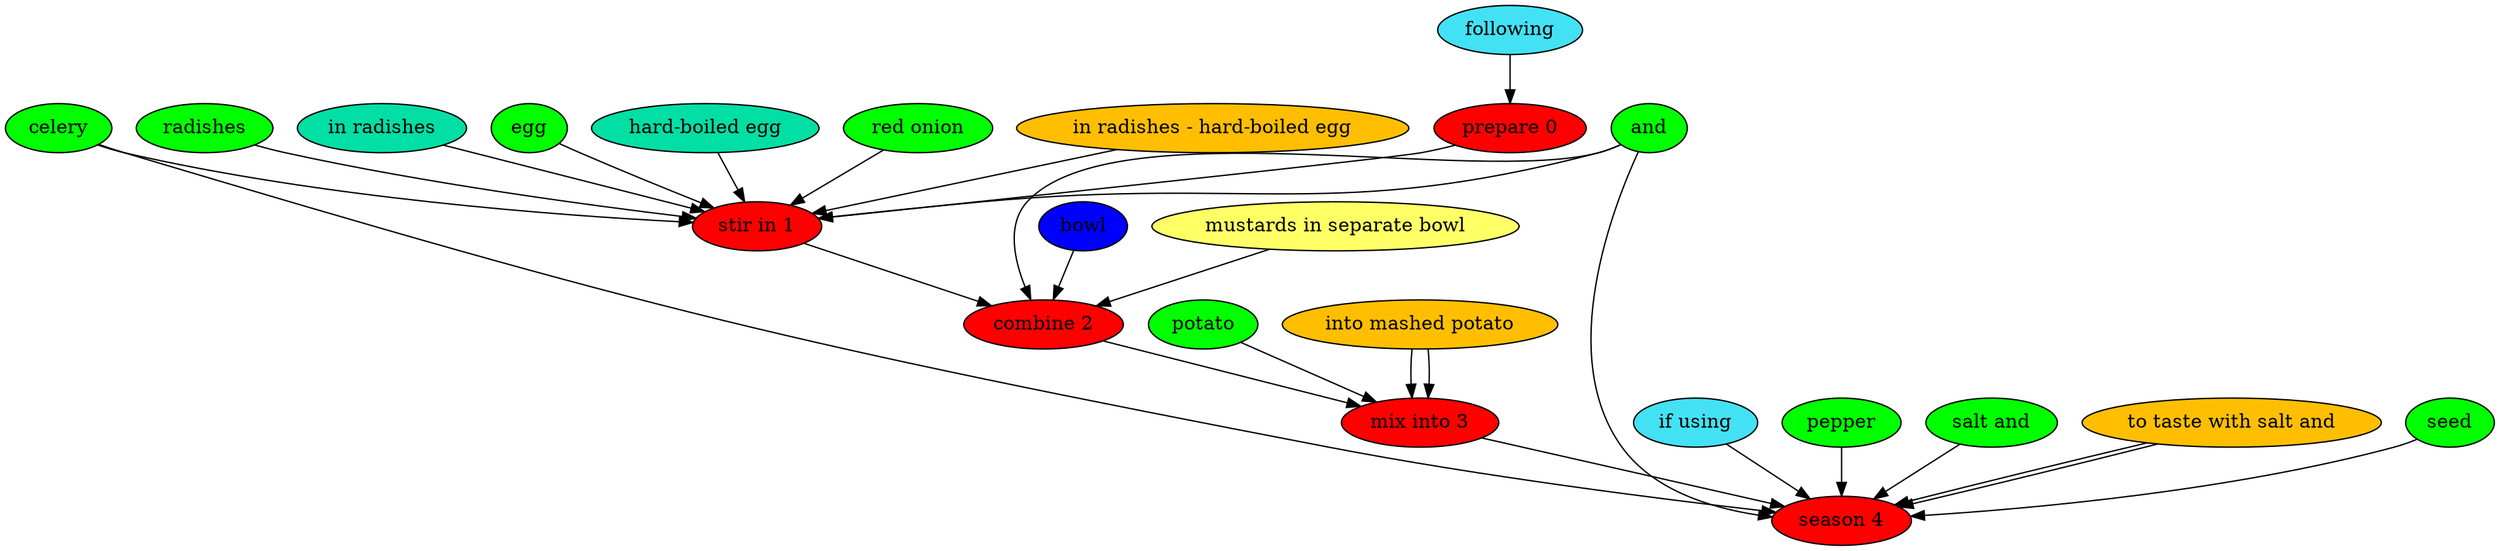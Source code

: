 digraph G {
"prepare 0" [style=filled, fillcolor=red];
following [style=filled, fillcolor="#42e2f4"];
following -> "prepare 0";
"stir in 1" [style=filled, fillcolor=red];
radishes [style=filled, fillcolor=green];
radishes -> "stir in 1";
"in radishes" [style=filled, fillcolor="#01DFA5"];
"in radishes" -> "stir in 1";
egg [style=filled, fillcolor=green];
egg -> "stir in 1";
"hard-boiled egg" [style=filled, fillcolor="#01DFA5"];
"hard-boiled egg" -> "stir in 1";
celery [style=filled, fillcolor=green];
celery -> "stir in 1";
and [style=filled, fillcolor=green];
and -> "stir in 1";
"red onion" [style=filled, fillcolor=green];
"red onion" -> "stir in 1";
"in radishes - hard-boiled egg" [style=filled, fillcolor="#FFBF00"];
"in radishes - hard-boiled egg" -> "stir in 1";
"combine 2" [style=filled, fillcolor=red];
and [style=filled, fillcolor=green];
and -> "combine 2";
bowl [style=filled, fillcolor="#0000ff"];
bowl -> "combine 2";
"mustards in separate bowl" [style=filled, fillcolor="#ffff66"];
"mustards in separate bowl" -> "combine 2";
"mix into 3" [style=filled, fillcolor=red];
potato [style=filled, fillcolor=green];
potato -> "mix into 3";
"into mashed potato" [style=filled, fillcolor="#01DFA5"];
"into mashed potato" -> "mix into 3";
"into mashed potato" [style=filled, fillcolor="#FFBF00"];
"into mashed potato" -> "mix into 3";
"season 4" [style=filled, fillcolor=red];
"if using" [style=filled, fillcolor="#42e2f4"];
"if using" -> "season 4";
pepper [style=filled, fillcolor=green];
pepper -> "season 4";
and [style=filled, fillcolor=green];
and -> "season 4";
"salt and" [style=filled, fillcolor=green];
"salt and" -> "season 4";
"to taste with salt and" [style=filled, fillcolor="#01DFA5"];
"to taste with salt and" -> "season 4";
celery [style=filled, fillcolor=green];
celery -> "season 4";
seed [style=filled, fillcolor=green];
seed -> "season 4";
"to taste with salt and" [style=filled, fillcolor="#FFBF00"];
"to taste with salt and" -> "season 4";
"prepare 0" -> "stir in 1";
"stir in 1" -> "combine 2";
"combine 2" -> "mix into 3";
"mix into 3" -> "season 4";
}
